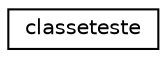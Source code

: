 digraph "Graphical Class Hierarchy"
{
 // LATEX_PDF_SIZE
  edge [fontname="Helvetica",fontsize="10",labelfontname="Helvetica",labelfontsize="10"];
  node [fontname="Helvetica",fontsize="10",shape=record];
  rankdir="LR";
  Node0 [label="classeteste",height=0.2,width=0.4,color="black", fillcolor="white", style="filled",URL="$classclasseteste.html",tooltip=" "];
}
